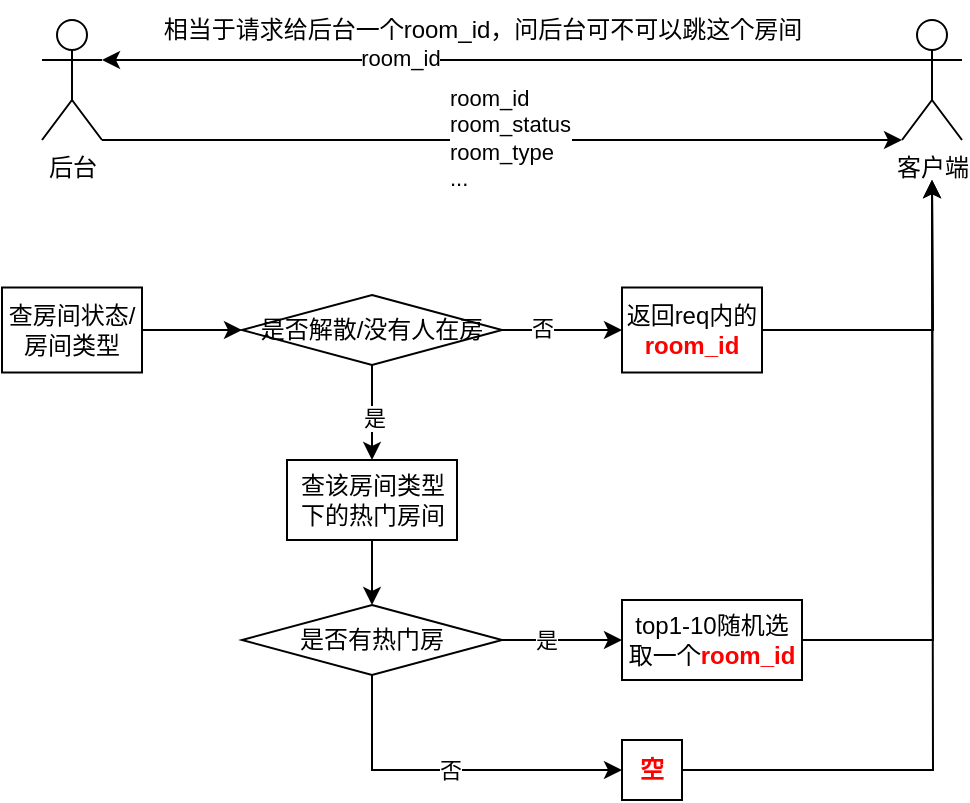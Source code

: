 <mxfile version="20.1.1" type="github">
  <diagram id="ESWjqEVwajmQgYlpGQFN" name="Page-1">
    <mxGraphModel dx="1252" dy="699" grid="1" gridSize="10" guides="1" tooltips="1" connect="1" arrows="1" fold="1" page="1" pageScale="1" pageWidth="850" pageHeight="1100" math="0" shadow="0">
      <root>
        <mxCell id="0" />
        <mxCell id="1" parent="0" />
        <mxCell id="a1ss5Xw0R-tbOBl-LW1k-8" style="edgeStyle=orthogonalEdgeStyle;rounded=0;orthogonalLoop=1;jettySize=auto;html=1;exitX=1;exitY=1;exitDx=0;exitDy=0;exitPerimeter=0;entryX=0;entryY=1;entryDx=0;entryDy=0;entryPerimeter=0;" edge="1" parent="1" source="a1ss5Xw0R-tbOBl-LW1k-1" target="a1ss5Xw0R-tbOBl-LW1k-2">
          <mxGeometry relative="1" as="geometry">
            <Array as="points">
              <mxPoint x="330" y="290" />
              <mxPoint x="330" y="290" />
            </Array>
          </mxGeometry>
        </mxCell>
        <mxCell id="a1ss5Xw0R-tbOBl-LW1k-9" value="room_id&lt;br&gt;room_status&lt;br&gt;room_type&lt;br&gt;..." style="edgeLabel;html=1;align=left;verticalAlign=middle;resizable=0;points=[];" vertex="1" connectable="0" parent="a1ss5Xw0R-tbOBl-LW1k-8">
          <mxGeometry x="-0.14" y="1" relative="1" as="geometry">
            <mxPoint as="offset" />
          </mxGeometry>
        </mxCell>
        <mxCell id="a1ss5Xw0R-tbOBl-LW1k-1" value="后台" style="shape=umlActor;verticalLabelPosition=bottom;verticalAlign=top;html=1;outlineConnect=0;" vertex="1" parent="1">
          <mxGeometry x="100" y="230" width="30" height="60" as="geometry" />
        </mxCell>
        <mxCell id="a1ss5Xw0R-tbOBl-LW1k-4" style="edgeStyle=orthogonalEdgeStyle;rounded=0;orthogonalLoop=1;jettySize=auto;html=1;exitX=0;exitY=0.333;exitDx=0;exitDy=0;exitPerimeter=0;entryX=1;entryY=0.333;entryDx=0;entryDy=0;entryPerimeter=0;" edge="1" parent="1" source="a1ss5Xw0R-tbOBl-LW1k-2" target="a1ss5Xw0R-tbOBl-LW1k-1">
          <mxGeometry relative="1" as="geometry" />
        </mxCell>
        <mxCell id="a1ss5Xw0R-tbOBl-LW1k-5" value="room_id" style="edgeLabel;html=1;align=center;verticalAlign=middle;resizable=0;points=[];" vertex="1" connectable="0" parent="a1ss5Xw0R-tbOBl-LW1k-4">
          <mxGeometry x="0.255" y="-1" relative="1" as="geometry">
            <mxPoint as="offset" />
          </mxGeometry>
        </mxCell>
        <mxCell id="a1ss5Xw0R-tbOBl-LW1k-2" value="客户端" style="shape=umlActor;verticalLabelPosition=bottom;verticalAlign=top;html=1;outlineConnect=0;" vertex="1" parent="1">
          <mxGeometry x="530" y="230" width="30" height="60" as="geometry" />
        </mxCell>
        <mxCell id="a1ss5Xw0R-tbOBl-LW1k-6" value="相当于请求给后台一个room_id，问后台可不可以跳这个房间" style="text;html=1;align=center;verticalAlign=middle;resizable=0;points=[];autosize=1;strokeColor=none;fillColor=none;" vertex="1" parent="1">
          <mxGeometry x="150" y="220" width="340" height="30" as="geometry" />
        </mxCell>
        <mxCell id="a1ss5Xw0R-tbOBl-LW1k-13" value="" style="edgeStyle=orthogonalEdgeStyle;rounded=0;orthogonalLoop=1;jettySize=auto;html=1;" edge="1" parent="1" source="a1ss5Xw0R-tbOBl-LW1k-11" target="a1ss5Xw0R-tbOBl-LW1k-12">
          <mxGeometry relative="1" as="geometry" />
        </mxCell>
        <mxCell id="a1ss5Xw0R-tbOBl-LW1k-11" value="查房间状态/房间类型" style="rounded=0;whiteSpace=wrap;html=1;" vertex="1" parent="1">
          <mxGeometry x="80" y="363.75" width="70" height="42.5" as="geometry" />
        </mxCell>
        <mxCell id="a1ss5Xw0R-tbOBl-LW1k-15" style="edgeStyle=orthogonalEdgeStyle;rounded=0;orthogonalLoop=1;jettySize=auto;html=1;exitX=0.5;exitY=1;exitDx=0;exitDy=0;" edge="1" parent="1" source="a1ss5Xw0R-tbOBl-LW1k-12" target="a1ss5Xw0R-tbOBl-LW1k-14">
          <mxGeometry relative="1" as="geometry" />
        </mxCell>
        <mxCell id="a1ss5Xw0R-tbOBl-LW1k-16" value="是" style="edgeLabel;html=1;align=center;verticalAlign=middle;resizable=0;points=[];" vertex="1" connectable="0" parent="a1ss5Xw0R-tbOBl-LW1k-15">
          <mxGeometry x="0.099" y="1" relative="1" as="geometry">
            <mxPoint as="offset" />
          </mxGeometry>
        </mxCell>
        <mxCell id="a1ss5Xw0R-tbOBl-LW1k-27" style="edgeStyle=orthogonalEdgeStyle;rounded=0;orthogonalLoop=1;jettySize=auto;html=1;exitX=1;exitY=0.5;exitDx=0;exitDy=0;fontColor=#FF0000;" edge="1" parent="1" source="a1ss5Xw0R-tbOBl-LW1k-12" target="a1ss5Xw0R-tbOBl-LW1k-26">
          <mxGeometry relative="1" as="geometry" />
        </mxCell>
        <mxCell id="a1ss5Xw0R-tbOBl-LW1k-28" value="&lt;font color=&quot;#000000&quot;&gt;否&lt;/font&gt;" style="edgeLabel;html=1;align=center;verticalAlign=middle;resizable=0;points=[];fontColor=#FF0000;" vertex="1" connectable="0" parent="a1ss5Xw0R-tbOBl-LW1k-27">
          <mxGeometry x="-0.34" y="1" relative="1" as="geometry">
            <mxPoint as="offset" />
          </mxGeometry>
        </mxCell>
        <mxCell id="a1ss5Xw0R-tbOBl-LW1k-12" value="是否解散/没有人在房" style="rhombus;whiteSpace=wrap;html=1;rounded=0;" vertex="1" parent="1">
          <mxGeometry x="200" y="367.5" width="130" height="35" as="geometry" />
        </mxCell>
        <mxCell id="a1ss5Xw0R-tbOBl-LW1k-21" style="edgeStyle=orthogonalEdgeStyle;rounded=0;orthogonalLoop=1;jettySize=auto;html=1;exitX=0.5;exitY=1;exitDx=0;exitDy=0;entryX=0.5;entryY=0;entryDx=0;entryDy=0;" edge="1" parent="1" source="a1ss5Xw0R-tbOBl-LW1k-14" target="a1ss5Xw0R-tbOBl-LW1k-20">
          <mxGeometry relative="1" as="geometry" />
        </mxCell>
        <mxCell id="a1ss5Xw0R-tbOBl-LW1k-14" value="查该房间类型下的热门房间" style="rounded=0;whiteSpace=wrap;html=1;" vertex="1" parent="1">
          <mxGeometry x="222.5" y="450" width="85" height="40" as="geometry" />
        </mxCell>
        <mxCell id="a1ss5Xw0R-tbOBl-LW1k-23" value="" style="edgeStyle=orthogonalEdgeStyle;rounded=0;orthogonalLoop=1;jettySize=auto;html=1;" edge="1" parent="1" source="a1ss5Xw0R-tbOBl-LW1k-20" target="a1ss5Xw0R-tbOBl-LW1k-22">
          <mxGeometry relative="1" as="geometry" />
        </mxCell>
        <mxCell id="a1ss5Xw0R-tbOBl-LW1k-24" value="是" style="edgeLabel;html=1;align=center;verticalAlign=middle;resizable=0;points=[];" vertex="1" connectable="0" parent="a1ss5Xw0R-tbOBl-LW1k-23">
          <mxGeometry x="-0.276" relative="1" as="geometry">
            <mxPoint as="offset" />
          </mxGeometry>
        </mxCell>
        <mxCell id="a1ss5Xw0R-tbOBl-LW1k-31" value="否" style="edgeStyle=orthogonalEdgeStyle;rounded=0;orthogonalLoop=1;jettySize=auto;html=1;exitX=0.5;exitY=1;exitDx=0;exitDy=0;entryX=0;entryY=0.5;entryDx=0;entryDy=0;fontColor=#000000;" edge="1" parent="1" source="a1ss5Xw0R-tbOBl-LW1k-20" target="a1ss5Xw0R-tbOBl-LW1k-30">
          <mxGeometry relative="1" as="geometry" />
        </mxCell>
        <mxCell id="a1ss5Xw0R-tbOBl-LW1k-20" value="是否有热门房" style="rhombus;whiteSpace=wrap;html=1;rounded=0;" vertex="1" parent="1">
          <mxGeometry x="200" y="522.5" width="130" height="35" as="geometry" />
        </mxCell>
        <mxCell id="a1ss5Xw0R-tbOBl-LW1k-25" style="edgeStyle=orthogonalEdgeStyle;rounded=0;orthogonalLoop=1;jettySize=auto;html=1;exitX=1;exitY=0.5;exitDx=0;exitDy=0;" edge="1" parent="1" source="a1ss5Xw0R-tbOBl-LW1k-22">
          <mxGeometry relative="1" as="geometry">
            <mxPoint x="545" y="310" as="targetPoint" />
          </mxGeometry>
        </mxCell>
        <mxCell id="a1ss5Xw0R-tbOBl-LW1k-22" value="top1-10随机选取一个&lt;b&gt;&lt;font color=&quot;#ff0000&quot;&gt;room_id&lt;/font&gt;&lt;/b&gt;" style="whiteSpace=wrap;html=1;rounded=0;" vertex="1" parent="1">
          <mxGeometry x="390" y="520" width="90" height="40" as="geometry" />
        </mxCell>
        <mxCell id="a1ss5Xw0R-tbOBl-LW1k-29" style="edgeStyle=orthogonalEdgeStyle;rounded=0;orthogonalLoop=1;jettySize=auto;html=1;exitX=1;exitY=0.5;exitDx=0;exitDy=0;fontColor=#000000;" edge="1" parent="1" source="a1ss5Xw0R-tbOBl-LW1k-26">
          <mxGeometry relative="1" as="geometry">
            <mxPoint x="545" y="310" as="targetPoint" />
          </mxGeometry>
        </mxCell>
        <mxCell id="a1ss5Xw0R-tbOBl-LW1k-26" value="返回req内的&lt;font color=&quot;#ff0000&quot;&gt;&lt;b&gt;room_id&lt;/b&gt;&lt;/font&gt;" style="rounded=0;whiteSpace=wrap;html=1;" vertex="1" parent="1">
          <mxGeometry x="390" y="363.75" width="70" height="42.5" as="geometry" />
        </mxCell>
        <mxCell id="a1ss5Xw0R-tbOBl-LW1k-32" style="edgeStyle=orthogonalEdgeStyle;rounded=0;orthogonalLoop=1;jettySize=auto;html=1;exitX=1;exitY=0.5;exitDx=0;exitDy=0;fontColor=#000000;" edge="1" parent="1" source="a1ss5Xw0R-tbOBl-LW1k-30">
          <mxGeometry relative="1" as="geometry">
            <mxPoint x="545" y="310" as="targetPoint" />
          </mxGeometry>
        </mxCell>
        <mxCell id="a1ss5Xw0R-tbOBl-LW1k-30" value="&lt;font color=&quot;#ff0000&quot;&gt;&lt;b&gt;空&lt;/b&gt;&lt;/font&gt;" style="whiteSpace=wrap;html=1;rounded=0;" vertex="1" parent="1">
          <mxGeometry x="390" y="590" width="30" height="30" as="geometry" />
        </mxCell>
      </root>
    </mxGraphModel>
  </diagram>
</mxfile>
